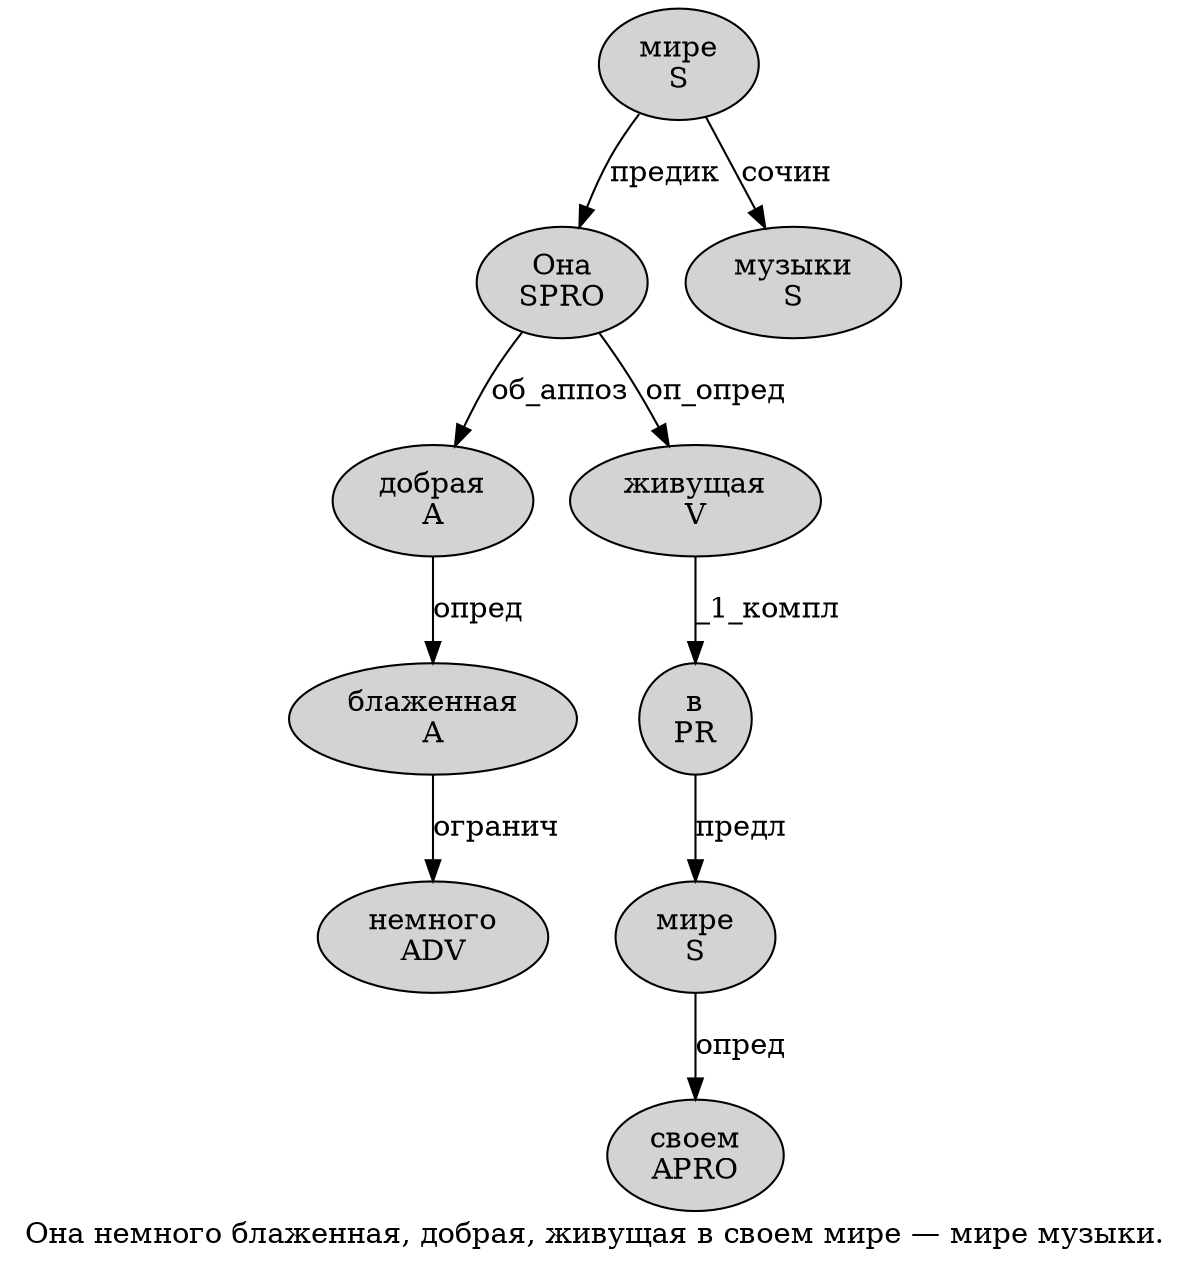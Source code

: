 digraph SENTENCE_1866 {
	graph [label="Она немного блаженная, добрая, живущая в своем мире — мире музыки."]
	node [style=filled]
		0 [label="Она
SPRO" color="" fillcolor=lightgray penwidth=1 shape=ellipse]
		1 [label="немного
ADV" color="" fillcolor=lightgray penwidth=1 shape=ellipse]
		2 [label="блаженная
A" color="" fillcolor=lightgray penwidth=1 shape=ellipse]
		4 [label="добрая
A" color="" fillcolor=lightgray penwidth=1 shape=ellipse]
		6 [label="живущая
V" color="" fillcolor=lightgray penwidth=1 shape=ellipse]
		7 [label="в
PR" color="" fillcolor=lightgray penwidth=1 shape=ellipse]
		8 [label="своем
APRO" color="" fillcolor=lightgray penwidth=1 shape=ellipse]
		9 [label="мире
S" color="" fillcolor=lightgray penwidth=1 shape=ellipse]
		11 [label="мире
S" color="" fillcolor=lightgray penwidth=1 shape=ellipse]
		12 [label="музыки
S" color="" fillcolor=lightgray penwidth=1 shape=ellipse]
			6 -> 7 [label="_1_компл"]
			4 -> 2 [label="опред"]
			11 -> 0 [label="предик"]
			11 -> 12 [label="сочин"]
			2 -> 1 [label="огранич"]
			9 -> 8 [label="опред"]
			7 -> 9 [label="предл"]
			0 -> 4 [label="об_аппоз"]
			0 -> 6 [label="оп_опред"]
}